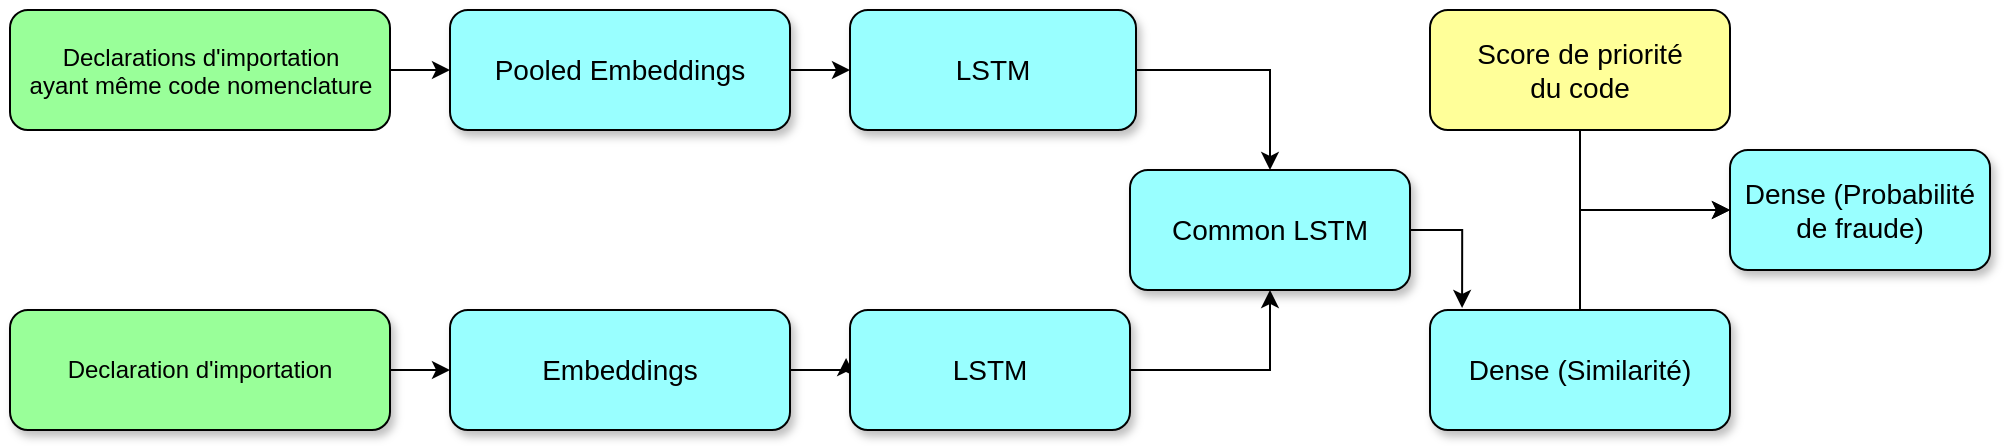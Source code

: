 <mxfile version="12.4.9" type="github">
  <diagram id="xlrBfV6fttdftu2xsaBu" name="Page-1">
    <mxGraphModel dx="1426" dy="764" grid="1" gridSize="10" guides="1" tooltips="1" connect="1" arrows="1" fold="1" page="1" pageScale="1" pageWidth="827" pageHeight="1169" math="0" shadow="0">
      <root>
        <mxCell id="0"/>
        <mxCell id="1" parent="0"/>
        <mxCell id="pzS_zevF_GxmckOHga7K-8" style="edgeStyle=orthogonalEdgeStyle;rounded=0;orthogonalLoop=1;jettySize=auto;html=1;exitX=1;exitY=0.5;exitDx=0;exitDy=0;entryX=-0.014;entryY=0.4;entryDx=0;entryDy=0;entryPerimeter=0;" edge="1" parent="1" source="Urm7G2gHZYfoe-MDuji2-5" target="Urm7G2gHZYfoe-MDuji2-13">
          <mxGeometry relative="1" as="geometry"/>
        </mxCell>
        <mxCell id="Urm7G2gHZYfoe-MDuji2-5" value="&lt;font style=&quot;font-size: 14px&quot;&gt;Embeddings&lt;/font&gt;" style="rounded=1;whiteSpace=wrap;html=1;shadow=1;fillColor=#99FFFF;" parent="1" vertex="1">
          <mxGeometry x="240" y="380" width="170" height="60" as="geometry"/>
        </mxCell>
        <mxCell id="Urm7G2gHZYfoe-MDuji2-6" value="" style="rounded=1;whiteSpace=wrap;html=1;fillColor=#99FF99;" parent="1" vertex="1">
          <mxGeometry x="20" y="230" width="190" height="60" as="geometry"/>
        </mxCell>
        <mxCell id="pzS_zevF_GxmckOHga7K-2" style="edgeStyle=orthogonalEdgeStyle;rounded=0;orthogonalLoop=1;jettySize=auto;html=1;exitX=1;exitY=0.5;exitDx=0;exitDy=0;entryX=0;entryY=0.5;entryDx=0;entryDy=0;" edge="1" parent="1" source="Urm7G2gHZYfoe-MDuji2-7" target="Urm7G2gHZYfoe-MDuji2-10">
          <mxGeometry relative="1" as="geometry">
            <Array as="points">
              <mxPoint x="210" y="260"/>
            </Array>
          </mxGeometry>
        </mxCell>
        <mxCell id="Urm7G2gHZYfoe-MDuji2-7" value="Declarations d&#39;importation &lt;br&gt;&lt;div&gt;&lt;span&gt;ayant même code nomenclature&lt;/span&gt;&lt;/div&gt;" style="text;html=1;align=center;" parent="1" vertex="1">
          <mxGeometry x="20" y="240" width="190" height="30" as="geometry"/>
        </mxCell>
        <mxCell id="Urm7G2gHZYfoe-MDuji2-11" style="edgeStyle=orthogonalEdgeStyle;rounded=0;orthogonalLoop=1;jettySize=auto;html=1;entryX=0;entryY=0.5;entryDx=0;entryDy=0;" parent="1" source="Urm7G2gHZYfoe-MDuji2-9" target="Urm7G2gHZYfoe-MDuji2-5" edge="1">
          <mxGeometry relative="1" as="geometry"/>
        </mxCell>
        <mxCell id="Urm7G2gHZYfoe-MDuji2-9" value="Declaration d&#39;importation" style="rounded=1;whiteSpace=wrap;html=1;shadow=1;fillColor=#99FF99;" parent="1" vertex="1">
          <mxGeometry x="20" y="380" width="190" height="60" as="geometry"/>
        </mxCell>
        <mxCell id="pzS_zevF_GxmckOHga7K-4" style="edgeStyle=orthogonalEdgeStyle;rounded=0;orthogonalLoop=1;jettySize=auto;html=1;entryX=0;entryY=0.5;entryDx=0;entryDy=0;" edge="1" parent="1" source="Urm7G2gHZYfoe-MDuji2-10" target="Urm7G2gHZYfoe-MDuji2-14">
          <mxGeometry relative="1" as="geometry"/>
        </mxCell>
        <mxCell id="Urm7G2gHZYfoe-MDuji2-10" value="&lt;font style=&quot;font-size: 14px&quot;&gt;Pooled Embeddings&lt;/font&gt;" style="rounded=1;whiteSpace=wrap;html=1;shadow=1;fillColor=#99FFFF;" parent="1" vertex="1">
          <mxGeometry x="240" y="230" width="170" height="60" as="geometry"/>
        </mxCell>
        <mxCell id="pzS_zevF_GxmckOHga7K-9" style="edgeStyle=orthogonalEdgeStyle;rounded=0;orthogonalLoop=1;jettySize=auto;html=1;exitX=1;exitY=0.5;exitDx=0;exitDy=0;entryX=0.5;entryY=1;entryDx=0;entryDy=0;" edge="1" parent="1" source="Urm7G2gHZYfoe-MDuji2-13" target="Urm7G2gHZYfoe-MDuji2-17">
          <mxGeometry relative="1" as="geometry"/>
        </mxCell>
        <mxCell id="Urm7G2gHZYfoe-MDuji2-13" value="&lt;font style=&quot;font-size: 14px&quot;&gt;LSTM&lt;/font&gt;" style="rounded=1;whiteSpace=wrap;html=1;shadow=1;fillColor=#99FFFF;" parent="1" vertex="1">
          <mxGeometry x="440" y="380" width="140" height="60" as="geometry"/>
        </mxCell>
        <mxCell id="pzS_zevF_GxmckOHga7K-15" style="edgeStyle=orthogonalEdgeStyle;rounded=0;orthogonalLoop=1;jettySize=auto;html=1;exitX=1;exitY=0.5;exitDx=0;exitDy=0;entryX=0.107;entryY=-0.017;entryDx=0;entryDy=0;entryPerimeter=0;" edge="1" parent="1" source="Urm7G2gHZYfoe-MDuji2-17" target="Urm7G2gHZYfoe-MDuji2-22">
          <mxGeometry relative="1" as="geometry"/>
        </mxCell>
        <mxCell id="Urm7G2gHZYfoe-MDuji2-17" value="&lt;font style=&quot;font-size: 14px&quot;&gt;Common LSTM&lt;/font&gt;" style="rounded=1;whiteSpace=wrap;html=1;shadow=1;fillColor=#99FFFF;" parent="1" vertex="1">
          <mxGeometry x="580" y="310" width="140" height="60" as="geometry"/>
        </mxCell>
        <mxCell id="pzS_zevF_GxmckOHga7K-13" style="edgeStyle=orthogonalEdgeStyle;rounded=0;orthogonalLoop=1;jettySize=auto;html=1;entryX=0;entryY=0.5;entryDx=0;entryDy=0;" edge="1" parent="1" source="Urm7G2gHZYfoe-MDuji2-22" target="Urm7G2gHZYfoe-MDuji2-23">
          <mxGeometry relative="1" as="geometry"/>
        </mxCell>
        <mxCell id="Urm7G2gHZYfoe-MDuji2-22" value="&lt;font style=&quot;font-size: 14px&quot;&gt;Dense (Similarité)&lt;/font&gt;" style="rounded=1;whiteSpace=wrap;html=1;shadow=1;fillColor=#99FFFF;" parent="1" vertex="1">
          <mxGeometry x="730" y="380" width="150" height="60" as="geometry"/>
        </mxCell>
        <mxCell id="Urm7G2gHZYfoe-MDuji2-23" value="&lt;font style=&quot;font-size: 14px&quot;&gt;Dense (Probabilité de fraude)&lt;/font&gt;" style="rounded=1;whiteSpace=wrap;html=1;shadow=1;fillColor=#99FFFF;" parent="1" vertex="1">
          <mxGeometry x="880" y="300" width="130" height="60" as="geometry"/>
        </mxCell>
        <mxCell id="pzS_zevF_GxmckOHga7K-12" style="edgeStyle=orthogonalEdgeStyle;rounded=0;orthogonalLoop=1;jettySize=auto;html=1;entryX=0;entryY=0.5;entryDx=0;entryDy=0;" edge="1" parent="1" source="Urm7G2gHZYfoe-MDuji2-26" target="Urm7G2gHZYfoe-MDuji2-23">
          <mxGeometry relative="1" as="geometry"/>
        </mxCell>
        <mxCell id="Urm7G2gHZYfoe-MDuji2-26" value="&lt;font style=&quot;font-size: 14px&quot;&gt;Score de priorité &lt;br&gt;du code&lt;/font&gt;" style="rounded=1;whiteSpace=wrap;html=1;fillColor=#FFFF99;" parent="1" vertex="1">
          <mxGeometry x="730" y="230" width="150" height="60" as="geometry"/>
        </mxCell>
        <mxCell id="pzS_zevF_GxmckOHga7K-5" style="edgeStyle=orthogonalEdgeStyle;rounded=0;orthogonalLoop=1;jettySize=auto;html=1;exitX=1;exitY=0.5;exitDx=0;exitDy=0;entryX=0.5;entryY=0;entryDx=0;entryDy=0;" edge="1" parent="1" source="Urm7G2gHZYfoe-MDuji2-14" target="Urm7G2gHZYfoe-MDuji2-17">
          <mxGeometry relative="1" as="geometry"/>
        </mxCell>
        <mxCell id="Urm7G2gHZYfoe-MDuji2-14" value="&lt;font style=&quot;font-size: 14px&quot;&gt;LSTM&lt;/font&gt;" style="rounded=1;whiteSpace=wrap;html=1;shadow=1;fillColor=#99FFFF;" parent="1" vertex="1">
          <mxGeometry x="440" y="230" width="143" height="60" as="geometry"/>
        </mxCell>
      </root>
    </mxGraphModel>
  </diagram>
</mxfile>
